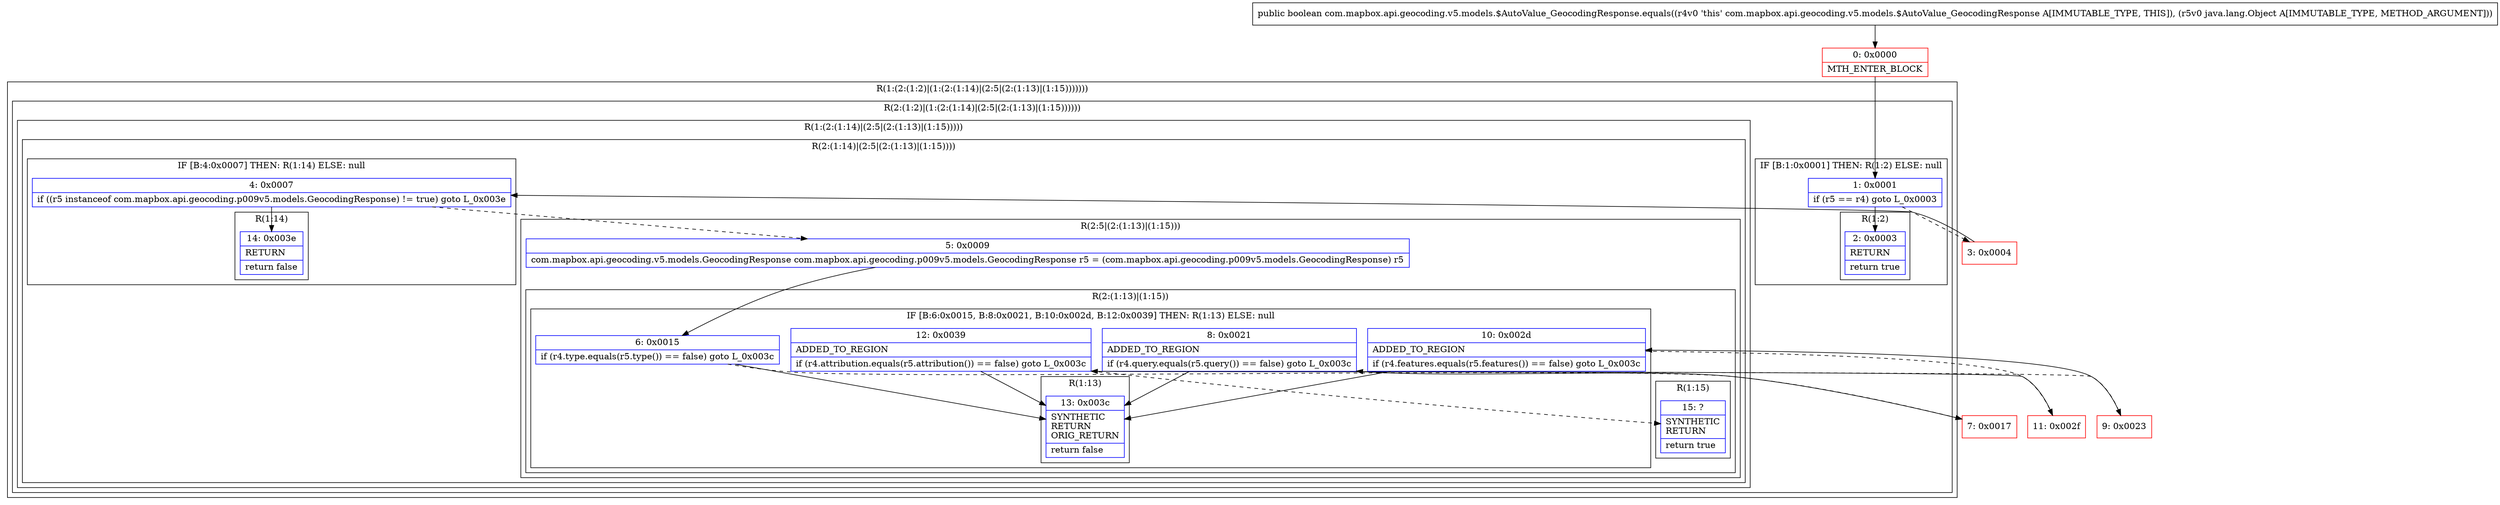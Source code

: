 digraph "CFG forcom.mapbox.api.geocoding.v5.models.$AutoValue_GeocodingResponse.equals(Ljava\/lang\/Object;)Z" {
subgraph cluster_Region_1806023425 {
label = "R(1:(2:(1:2)|(1:(2:(1:14)|(2:5|(2:(1:13)|(1:15)))))))";
node [shape=record,color=blue];
subgraph cluster_Region_1883217392 {
label = "R(2:(1:2)|(1:(2:(1:14)|(2:5|(2:(1:13)|(1:15))))))";
node [shape=record,color=blue];
subgraph cluster_IfRegion_1031349326 {
label = "IF [B:1:0x0001] THEN: R(1:2) ELSE: null";
node [shape=record,color=blue];
Node_1 [shape=record,label="{1\:\ 0x0001|if (r5 == r4) goto L_0x0003\l}"];
subgraph cluster_Region_1608606109 {
label = "R(1:2)";
node [shape=record,color=blue];
Node_2 [shape=record,label="{2\:\ 0x0003|RETURN\l|return true\l}"];
}
}
subgraph cluster_Region_433759443 {
label = "R(1:(2:(1:14)|(2:5|(2:(1:13)|(1:15)))))";
node [shape=record,color=blue];
subgraph cluster_Region_361130501 {
label = "R(2:(1:14)|(2:5|(2:(1:13)|(1:15))))";
node [shape=record,color=blue];
subgraph cluster_IfRegion_1630107567 {
label = "IF [B:4:0x0007] THEN: R(1:14) ELSE: null";
node [shape=record,color=blue];
Node_4 [shape=record,label="{4\:\ 0x0007|if ((r5 instanceof com.mapbox.api.geocoding.p009v5.models.GeocodingResponse) != true) goto L_0x003e\l}"];
subgraph cluster_Region_898637726 {
label = "R(1:14)";
node [shape=record,color=blue];
Node_14 [shape=record,label="{14\:\ 0x003e|RETURN\l|return false\l}"];
}
}
subgraph cluster_Region_812975371 {
label = "R(2:5|(2:(1:13)|(1:15)))";
node [shape=record,color=blue];
Node_5 [shape=record,label="{5\:\ 0x0009|com.mapbox.api.geocoding.v5.models.GeocodingResponse com.mapbox.api.geocoding.p009v5.models.GeocodingResponse r5 = (com.mapbox.api.geocoding.p009v5.models.GeocodingResponse) r5\l}"];
subgraph cluster_Region_2040584643 {
label = "R(2:(1:13)|(1:15))";
node [shape=record,color=blue];
subgraph cluster_IfRegion_29449745 {
label = "IF [B:6:0x0015, B:8:0x0021, B:10:0x002d, B:12:0x0039] THEN: R(1:13) ELSE: null";
node [shape=record,color=blue];
Node_6 [shape=record,label="{6\:\ 0x0015|if (r4.type.equals(r5.type()) == false) goto L_0x003c\l}"];
Node_8 [shape=record,label="{8\:\ 0x0021|ADDED_TO_REGION\l|if (r4.query.equals(r5.query()) == false) goto L_0x003c\l}"];
Node_10 [shape=record,label="{10\:\ 0x002d|ADDED_TO_REGION\l|if (r4.features.equals(r5.features()) == false) goto L_0x003c\l}"];
Node_12 [shape=record,label="{12\:\ 0x0039|ADDED_TO_REGION\l|if (r4.attribution.equals(r5.attribution()) == false) goto L_0x003c\l}"];
subgraph cluster_Region_1607488176 {
label = "R(1:13)";
node [shape=record,color=blue];
Node_13 [shape=record,label="{13\:\ 0x003c|SYNTHETIC\lRETURN\lORIG_RETURN\l|return false\l}"];
}
}
subgraph cluster_Region_1970193130 {
label = "R(1:15)";
node [shape=record,color=blue];
Node_15 [shape=record,label="{15\:\ ?|SYNTHETIC\lRETURN\l|return true\l}"];
}
}
}
}
}
}
}
Node_0 [shape=record,color=red,label="{0\:\ 0x0000|MTH_ENTER_BLOCK\l}"];
Node_3 [shape=record,color=red,label="{3\:\ 0x0004}"];
Node_7 [shape=record,color=red,label="{7\:\ 0x0017}"];
Node_9 [shape=record,color=red,label="{9\:\ 0x0023}"];
Node_11 [shape=record,color=red,label="{11\:\ 0x002f}"];
MethodNode[shape=record,label="{public boolean com.mapbox.api.geocoding.v5.models.$AutoValue_GeocodingResponse.equals((r4v0 'this' com.mapbox.api.geocoding.v5.models.$AutoValue_GeocodingResponse A[IMMUTABLE_TYPE, THIS]), (r5v0 java.lang.Object A[IMMUTABLE_TYPE, METHOD_ARGUMENT])) }"];
MethodNode -> Node_0;
Node_1 -> Node_2;
Node_1 -> Node_3[style=dashed];
Node_4 -> Node_5[style=dashed];
Node_4 -> Node_14;
Node_5 -> Node_6;
Node_6 -> Node_7[style=dashed];
Node_6 -> Node_13;
Node_8 -> Node_9[style=dashed];
Node_8 -> Node_13;
Node_10 -> Node_11[style=dashed];
Node_10 -> Node_13;
Node_12 -> Node_13;
Node_12 -> Node_15[style=dashed];
Node_0 -> Node_1;
Node_3 -> Node_4;
Node_7 -> Node_8;
Node_9 -> Node_10;
Node_11 -> Node_12;
}

